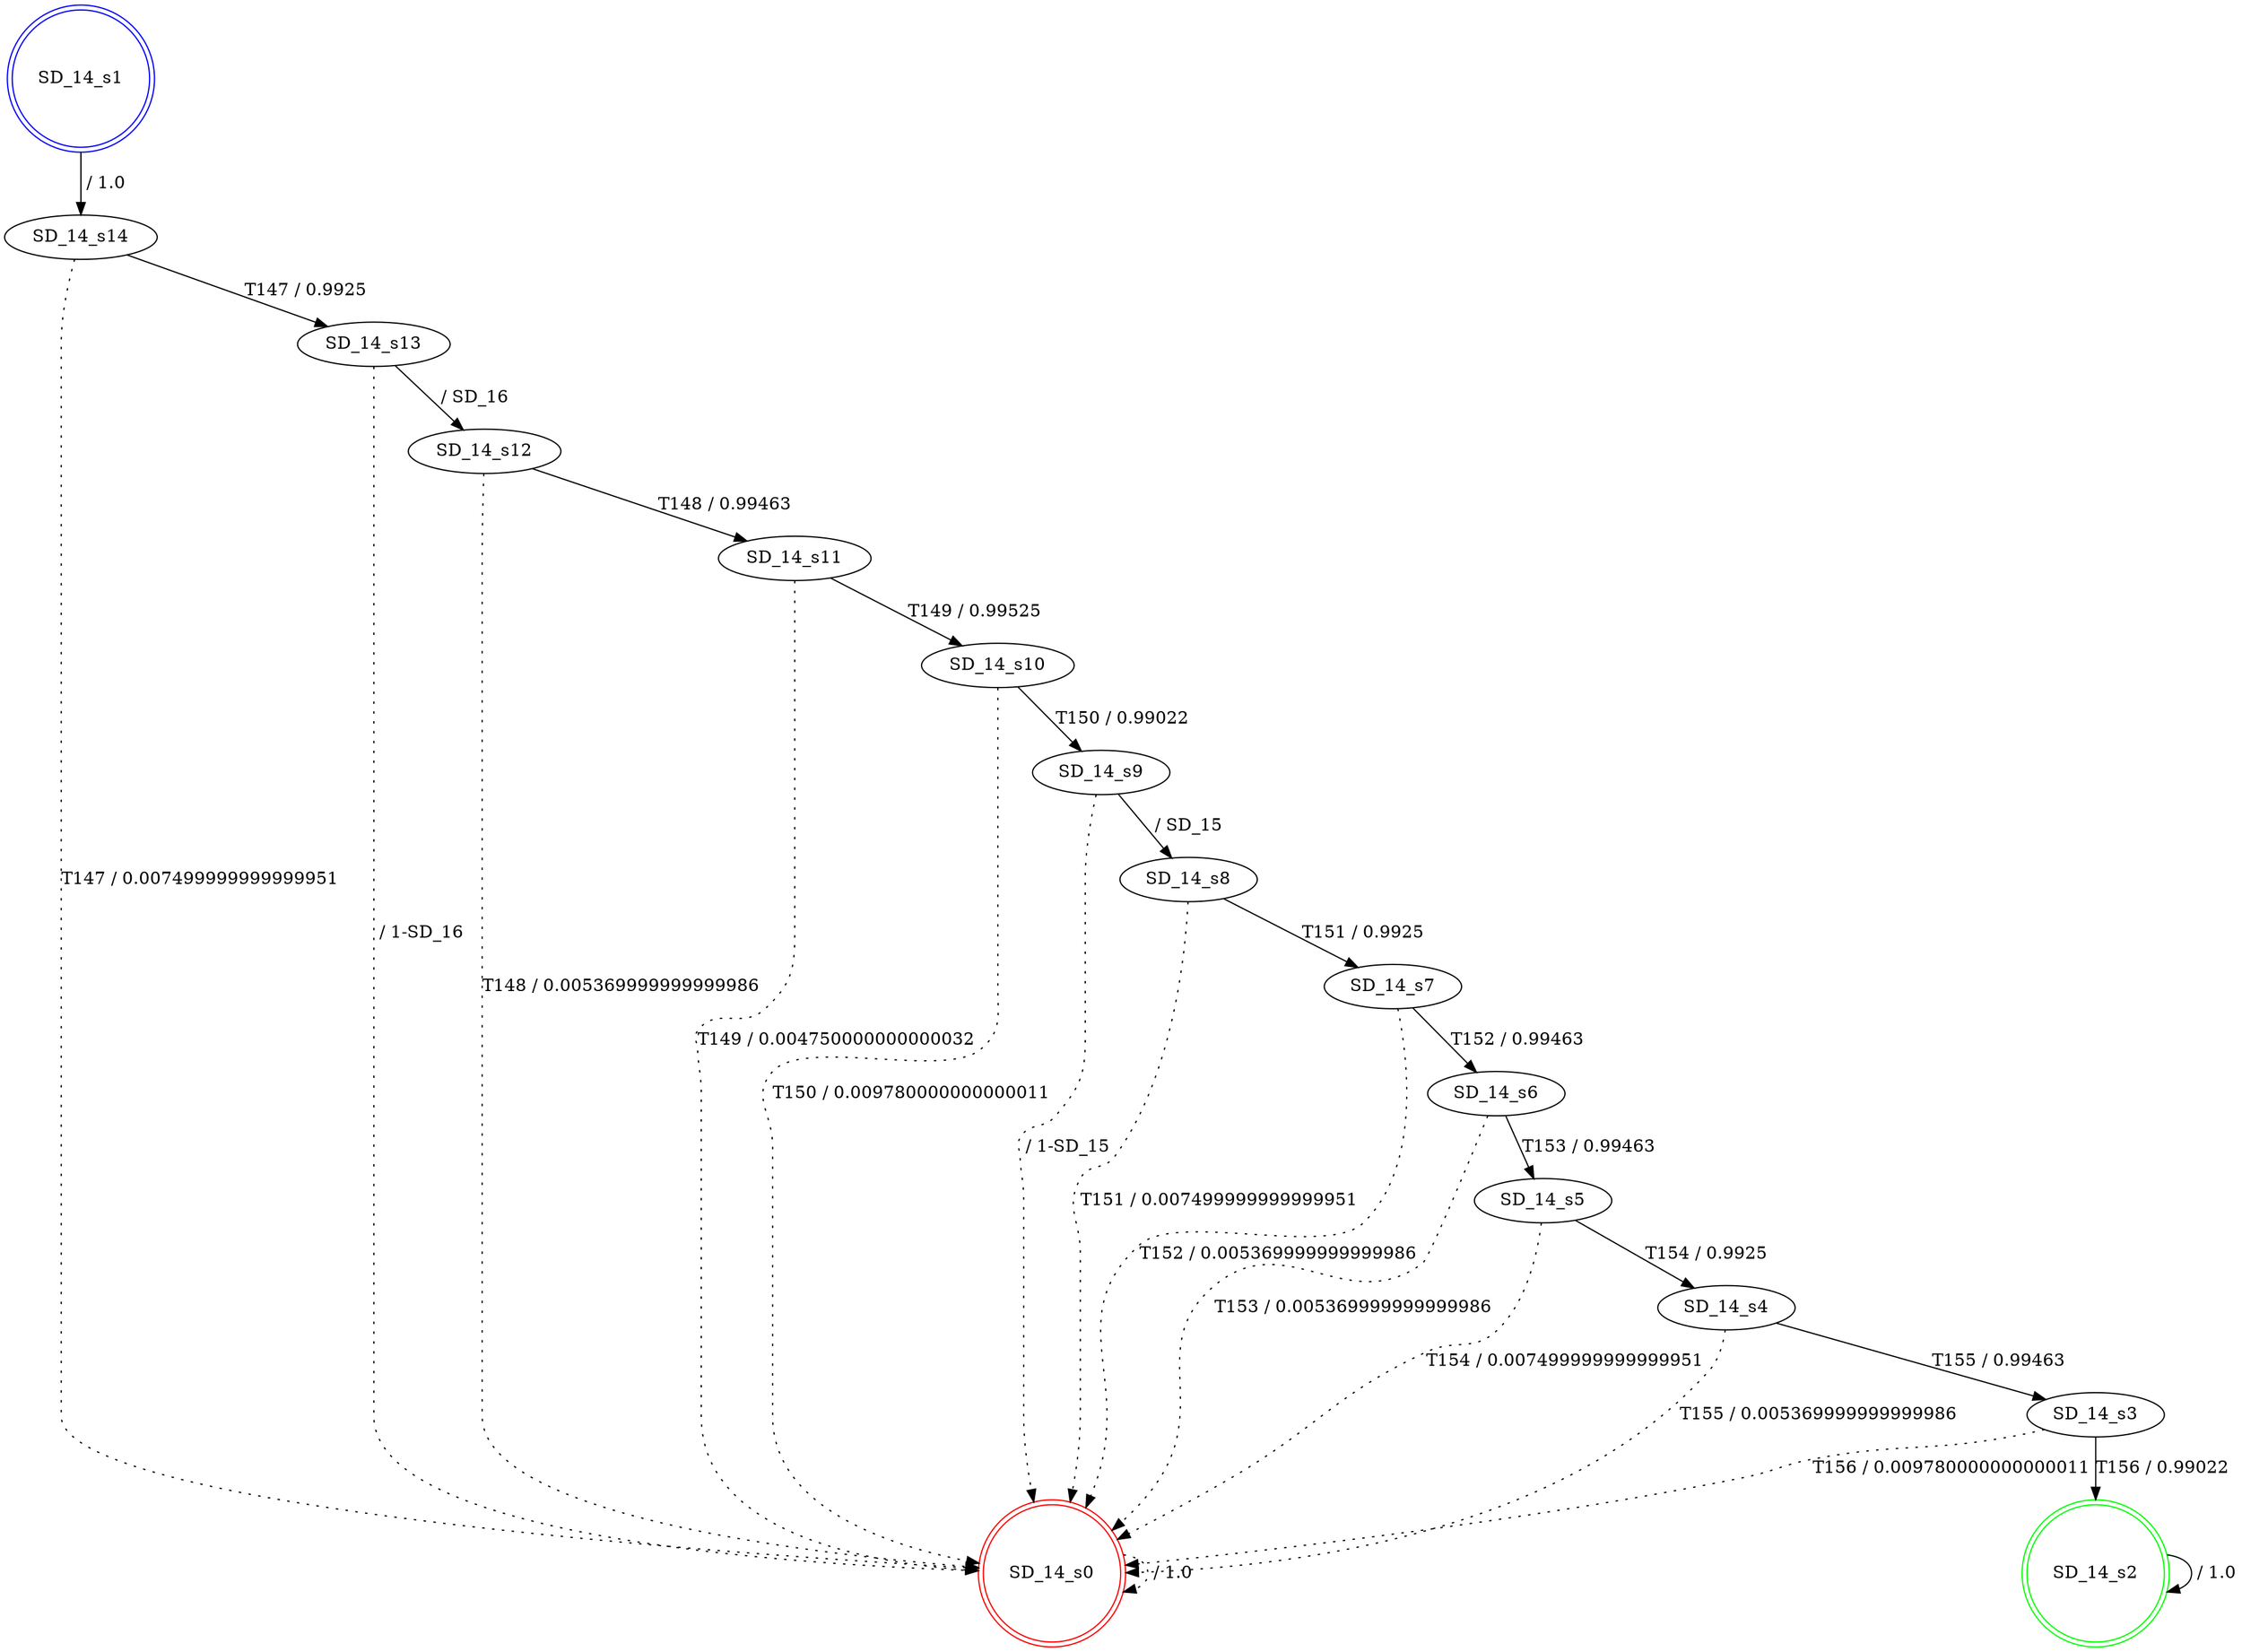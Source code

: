 digraph graphname {
SD_14_s0 [label="SD_14_s0",color=red,shape=doublecircle ];
SD_14_s1 [label="SD_14_s1",color=blue,shape=doublecircle ];
SD_14_s2 [label="SD_14_s2",color=green,shape=doublecircle ];
SD_14_s3 [label="SD_14_s3" ];
SD_14_s4 [label="SD_14_s4" ];
SD_14_s5 [label="SD_14_s5" ];
SD_14_s6 [label="SD_14_s6" ];
SD_14_s7 [label="SD_14_s7" ];
SD_14_s8 [label="SD_14_s8" ];
SD_14_s9 [label="SD_14_s9" ];
SD_14_s10 [label="SD_14_s10" ];
SD_14_s11 [label="SD_14_s11" ];
SD_14_s12 [label="SD_14_s12" ];
SD_14_s13 [label="SD_14_s13" ];
SD_14_s14 [label="SD_14_s14" ];
SD_14_s0 -> SD_14_s0 [label=" / 1.0", style=dotted];
SD_14_s1 -> SD_14_s14 [label=" / 1.0"];
SD_14_s2 -> SD_14_s2 [label=" / 1.0"];
SD_14_s3 -> SD_14_s2 [label="T156 / 0.99022"];
SD_14_s3 -> SD_14_s0 [label="T156 / 0.009780000000000011", style=dotted];
SD_14_s4 -> SD_14_s3 [label="T155 / 0.99463"];
SD_14_s4 -> SD_14_s0 [label="T155 / 0.005369999999999986", style=dotted];
SD_14_s5 -> SD_14_s4 [label="T154 / 0.9925"];
SD_14_s5 -> SD_14_s0 [label="T154 / 0.007499999999999951", style=dotted];
SD_14_s6 -> SD_14_s5 [label="T153 / 0.99463"];
SD_14_s6 -> SD_14_s0 [label="T153 / 0.005369999999999986", style=dotted];
SD_14_s7 -> SD_14_s6 [label="T152 / 0.99463"];
SD_14_s7 -> SD_14_s0 [label="T152 / 0.005369999999999986", style=dotted];
SD_14_s8 -> SD_14_s7 [label="T151 / 0.9925"];
SD_14_s8 -> SD_14_s0 [label="T151 / 0.007499999999999951", style=dotted];
SD_14_s9 -> SD_14_s8 [label=" / SD_15"];
SD_14_s9 -> SD_14_s0 [label=" / 1-SD_15", style=dotted];
SD_14_s10 -> SD_14_s9 [label="T150 / 0.99022"];
SD_14_s10 -> SD_14_s0 [label="T150 / 0.009780000000000011", style=dotted];
SD_14_s11 -> SD_14_s10 [label="T149 / 0.99525"];
SD_14_s11 -> SD_14_s0 [label="T149 / 0.004750000000000032", style=dotted];
SD_14_s12 -> SD_14_s11 [label="T148 / 0.99463"];
SD_14_s12 -> SD_14_s0 [label="T148 / 0.005369999999999986", style=dotted];
SD_14_s13 -> SD_14_s12 [label=" / SD_16"];
SD_14_s13 -> SD_14_s0 [label=" / 1-SD_16", style=dotted];
SD_14_s14 -> SD_14_s13 [label="T147 / 0.9925"];
SD_14_s14 -> SD_14_s0 [label="T147 / 0.007499999999999951", style=dotted];
}